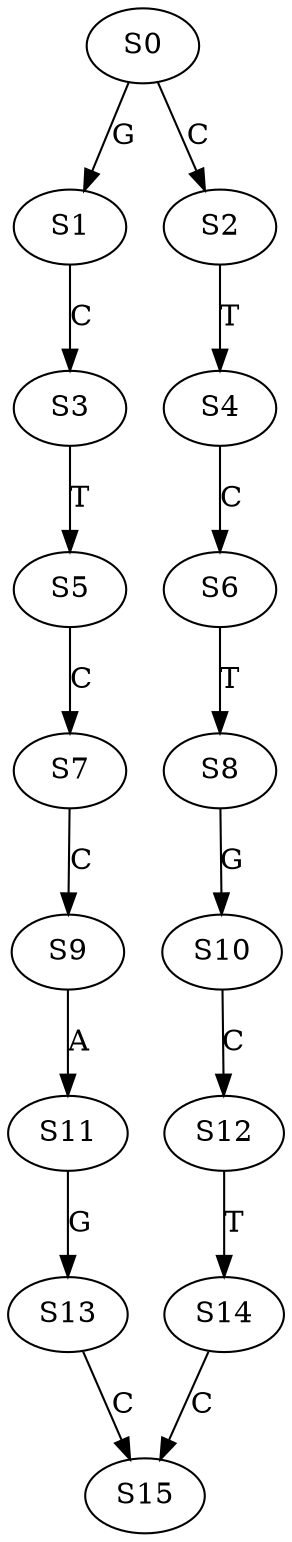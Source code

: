 strict digraph  {
	S0 -> S1 [ label = G ];
	S0 -> S2 [ label = C ];
	S1 -> S3 [ label = C ];
	S2 -> S4 [ label = T ];
	S3 -> S5 [ label = T ];
	S4 -> S6 [ label = C ];
	S5 -> S7 [ label = C ];
	S6 -> S8 [ label = T ];
	S7 -> S9 [ label = C ];
	S8 -> S10 [ label = G ];
	S9 -> S11 [ label = A ];
	S10 -> S12 [ label = C ];
	S11 -> S13 [ label = G ];
	S12 -> S14 [ label = T ];
	S13 -> S15 [ label = C ];
	S14 -> S15 [ label = C ];
}
